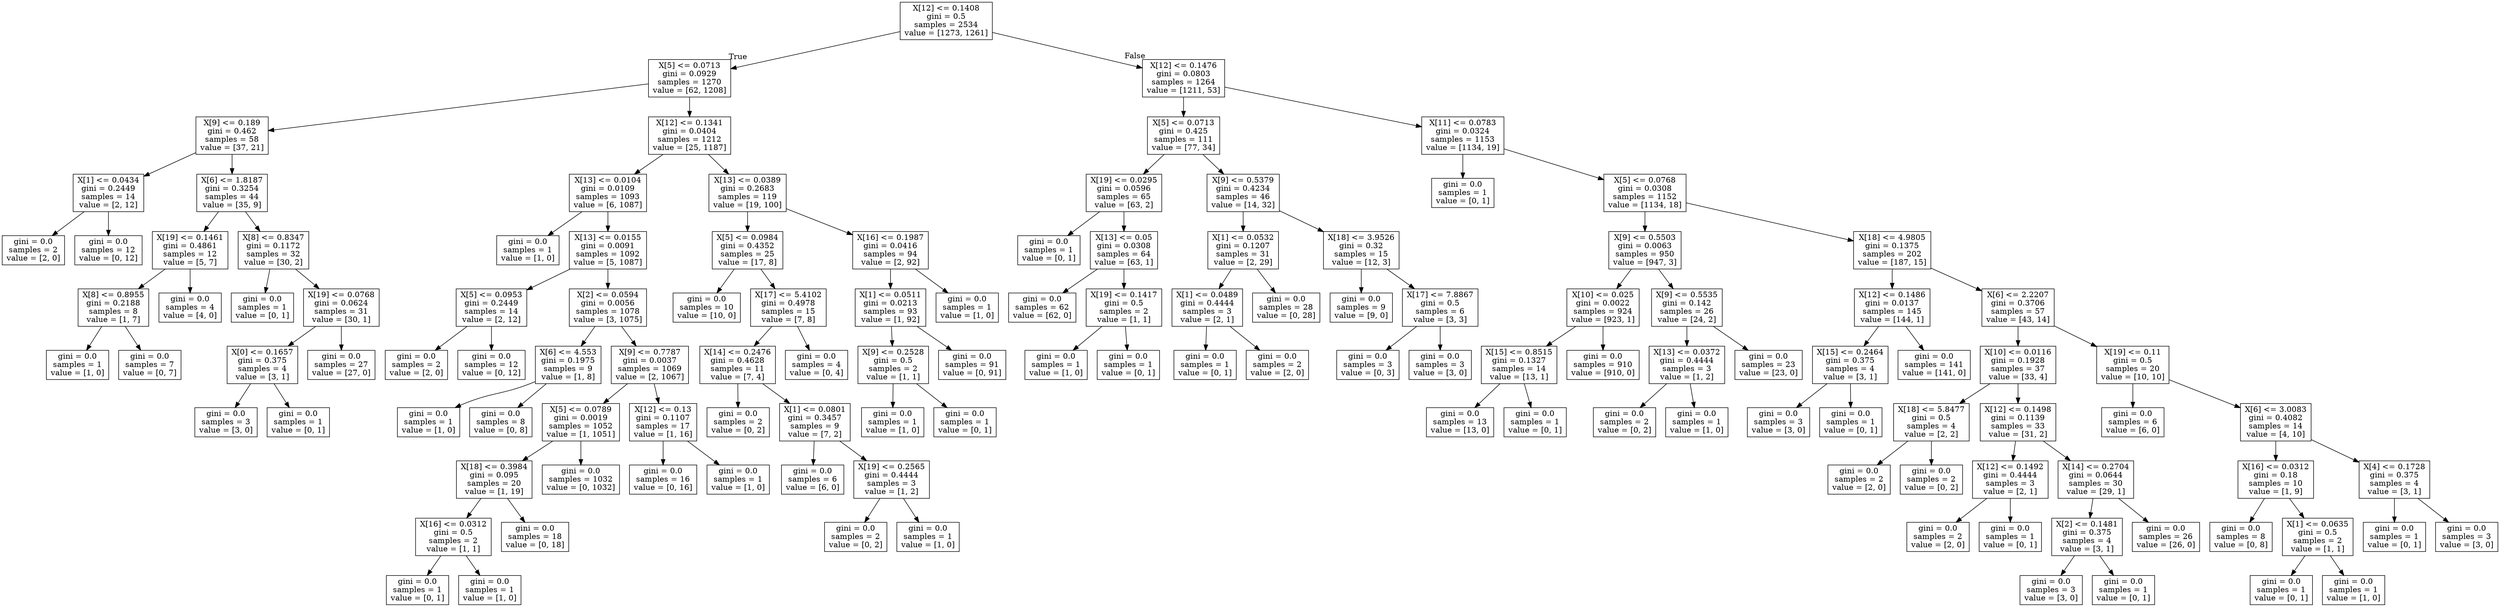 digraph Tree {
node [shape=box] ;
0 [label="X[12] <= 0.1408\ngini = 0.5\nsamples = 2534\nvalue = [1273, 1261]"] ;
1 [label="X[5] <= 0.0713\ngini = 0.0929\nsamples = 1270\nvalue = [62, 1208]"] ;
0 -> 1 [labeldistance=2.5, labelangle=45, headlabel="True"] ;
2 [label="X[9] <= 0.189\ngini = 0.462\nsamples = 58\nvalue = [37, 21]"] ;
1 -> 2 ;
3 [label="X[1] <= 0.0434\ngini = 0.2449\nsamples = 14\nvalue = [2, 12]"] ;
2 -> 3 ;
4 [label="gini = 0.0\nsamples = 2\nvalue = [2, 0]"] ;
3 -> 4 ;
5 [label="gini = 0.0\nsamples = 12\nvalue = [0, 12]"] ;
3 -> 5 ;
6 [label="X[6] <= 1.8187\ngini = 0.3254\nsamples = 44\nvalue = [35, 9]"] ;
2 -> 6 ;
7 [label="X[19] <= 0.1461\ngini = 0.4861\nsamples = 12\nvalue = [5, 7]"] ;
6 -> 7 ;
8 [label="X[8] <= 0.8955\ngini = 0.2188\nsamples = 8\nvalue = [1, 7]"] ;
7 -> 8 ;
9 [label="gini = 0.0\nsamples = 1\nvalue = [1, 0]"] ;
8 -> 9 ;
10 [label="gini = 0.0\nsamples = 7\nvalue = [0, 7]"] ;
8 -> 10 ;
11 [label="gini = 0.0\nsamples = 4\nvalue = [4, 0]"] ;
7 -> 11 ;
12 [label="X[8] <= 0.8347\ngini = 0.1172\nsamples = 32\nvalue = [30, 2]"] ;
6 -> 12 ;
13 [label="gini = 0.0\nsamples = 1\nvalue = [0, 1]"] ;
12 -> 13 ;
14 [label="X[19] <= 0.0768\ngini = 0.0624\nsamples = 31\nvalue = [30, 1]"] ;
12 -> 14 ;
15 [label="X[0] <= 0.1657\ngini = 0.375\nsamples = 4\nvalue = [3, 1]"] ;
14 -> 15 ;
16 [label="gini = 0.0\nsamples = 3\nvalue = [3, 0]"] ;
15 -> 16 ;
17 [label="gini = 0.0\nsamples = 1\nvalue = [0, 1]"] ;
15 -> 17 ;
18 [label="gini = 0.0\nsamples = 27\nvalue = [27, 0]"] ;
14 -> 18 ;
19 [label="X[12] <= 0.1341\ngini = 0.0404\nsamples = 1212\nvalue = [25, 1187]"] ;
1 -> 19 ;
20 [label="X[13] <= 0.0104\ngini = 0.0109\nsamples = 1093\nvalue = [6, 1087]"] ;
19 -> 20 ;
21 [label="gini = 0.0\nsamples = 1\nvalue = [1, 0]"] ;
20 -> 21 ;
22 [label="X[13] <= 0.0155\ngini = 0.0091\nsamples = 1092\nvalue = [5, 1087]"] ;
20 -> 22 ;
23 [label="X[5] <= 0.0953\ngini = 0.2449\nsamples = 14\nvalue = [2, 12]"] ;
22 -> 23 ;
24 [label="gini = 0.0\nsamples = 2\nvalue = [2, 0]"] ;
23 -> 24 ;
25 [label="gini = 0.0\nsamples = 12\nvalue = [0, 12]"] ;
23 -> 25 ;
26 [label="X[2] <= 0.0594\ngini = 0.0056\nsamples = 1078\nvalue = [3, 1075]"] ;
22 -> 26 ;
27 [label="X[6] <= 4.553\ngini = 0.1975\nsamples = 9\nvalue = [1, 8]"] ;
26 -> 27 ;
28 [label="gini = 0.0\nsamples = 1\nvalue = [1, 0]"] ;
27 -> 28 ;
29 [label="gini = 0.0\nsamples = 8\nvalue = [0, 8]"] ;
27 -> 29 ;
30 [label="X[9] <= 0.7787\ngini = 0.0037\nsamples = 1069\nvalue = [2, 1067]"] ;
26 -> 30 ;
31 [label="X[5] <= 0.0789\ngini = 0.0019\nsamples = 1052\nvalue = [1, 1051]"] ;
30 -> 31 ;
32 [label="X[18] <= 0.3984\ngini = 0.095\nsamples = 20\nvalue = [1, 19]"] ;
31 -> 32 ;
33 [label="X[16] <= 0.0312\ngini = 0.5\nsamples = 2\nvalue = [1, 1]"] ;
32 -> 33 ;
34 [label="gini = 0.0\nsamples = 1\nvalue = [0, 1]"] ;
33 -> 34 ;
35 [label="gini = 0.0\nsamples = 1\nvalue = [1, 0]"] ;
33 -> 35 ;
36 [label="gini = 0.0\nsamples = 18\nvalue = [0, 18]"] ;
32 -> 36 ;
37 [label="gini = 0.0\nsamples = 1032\nvalue = [0, 1032]"] ;
31 -> 37 ;
38 [label="X[12] <= 0.13\ngini = 0.1107\nsamples = 17\nvalue = [1, 16]"] ;
30 -> 38 ;
39 [label="gini = 0.0\nsamples = 16\nvalue = [0, 16]"] ;
38 -> 39 ;
40 [label="gini = 0.0\nsamples = 1\nvalue = [1, 0]"] ;
38 -> 40 ;
41 [label="X[13] <= 0.0389\ngini = 0.2683\nsamples = 119\nvalue = [19, 100]"] ;
19 -> 41 ;
42 [label="X[5] <= 0.0984\ngini = 0.4352\nsamples = 25\nvalue = [17, 8]"] ;
41 -> 42 ;
43 [label="gini = 0.0\nsamples = 10\nvalue = [10, 0]"] ;
42 -> 43 ;
44 [label="X[17] <= 5.4102\ngini = 0.4978\nsamples = 15\nvalue = [7, 8]"] ;
42 -> 44 ;
45 [label="X[14] <= 0.2476\ngini = 0.4628\nsamples = 11\nvalue = [7, 4]"] ;
44 -> 45 ;
46 [label="gini = 0.0\nsamples = 2\nvalue = [0, 2]"] ;
45 -> 46 ;
47 [label="X[1] <= 0.0801\ngini = 0.3457\nsamples = 9\nvalue = [7, 2]"] ;
45 -> 47 ;
48 [label="gini = 0.0\nsamples = 6\nvalue = [6, 0]"] ;
47 -> 48 ;
49 [label="X[19] <= 0.2565\ngini = 0.4444\nsamples = 3\nvalue = [1, 2]"] ;
47 -> 49 ;
50 [label="gini = 0.0\nsamples = 2\nvalue = [0, 2]"] ;
49 -> 50 ;
51 [label="gini = 0.0\nsamples = 1\nvalue = [1, 0]"] ;
49 -> 51 ;
52 [label="gini = 0.0\nsamples = 4\nvalue = [0, 4]"] ;
44 -> 52 ;
53 [label="X[16] <= 0.1987\ngini = 0.0416\nsamples = 94\nvalue = [2, 92]"] ;
41 -> 53 ;
54 [label="X[1] <= 0.0511\ngini = 0.0213\nsamples = 93\nvalue = [1, 92]"] ;
53 -> 54 ;
55 [label="X[9] <= 0.2528\ngini = 0.5\nsamples = 2\nvalue = [1, 1]"] ;
54 -> 55 ;
56 [label="gini = 0.0\nsamples = 1\nvalue = [1, 0]"] ;
55 -> 56 ;
57 [label="gini = 0.0\nsamples = 1\nvalue = [0, 1]"] ;
55 -> 57 ;
58 [label="gini = 0.0\nsamples = 91\nvalue = [0, 91]"] ;
54 -> 58 ;
59 [label="gini = 0.0\nsamples = 1\nvalue = [1, 0]"] ;
53 -> 59 ;
60 [label="X[12] <= 0.1476\ngini = 0.0803\nsamples = 1264\nvalue = [1211, 53]"] ;
0 -> 60 [labeldistance=2.5, labelangle=-45, headlabel="False"] ;
61 [label="X[5] <= 0.0713\ngini = 0.425\nsamples = 111\nvalue = [77, 34]"] ;
60 -> 61 ;
62 [label="X[19] <= 0.0295\ngini = 0.0596\nsamples = 65\nvalue = [63, 2]"] ;
61 -> 62 ;
63 [label="gini = 0.0\nsamples = 1\nvalue = [0, 1]"] ;
62 -> 63 ;
64 [label="X[13] <= 0.05\ngini = 0.0308\nsamples = 64\nvalue = [63, 1]"] ;
62 -> 64 ;
65 [label="gini = 0.0\nsamples = 62\nvalue = [62, 0]"] ;
64 -> 65 ;
66 [label="X[19] <= 0.1417\ngini = 0.5\nsamples = 2\nvalue = [1, 1]"] ;
64 -> 66 ;
67 [label="gini = 0.0\nsamples = 1\nvalue = [1, 0]"] ;
66 -> 67 ;
68 [label="gini = 0.0\nsamples = 1\nvalue = [0, 1]"] ;
66 -> 68 ;
69 [label="X[9] <= 0.5379\ngini = 0.4234\nsamples = 46\nvalue = [14, 32]"] ;
61 -> 69 ;
70 [label="X[1] <= 0.0532\ngini = 0.1207\nsamples = 31\nvalue = [2, 29]"] ;
69 -> 70 ;
71 [label="X[1] <= 0.0489\ngini = 0.4444\nsamples = 3\nvalue = [2, 1]"] ;
70 -> 71 ;
72 [label="gini = 0.0\nsamples = 1\nvalue = [0, 1]"] ;
71 -> 72 ;
73 [label="gini = 0.0\nsamples = 2\nvalue = [2, 0]"] ;
71 -> 73 ;
74 [label="gini = 0.0\nsamples = 28\nvalue = [0, 28]"] ;
70 -> 74 ;
75 [label="X[18] <= 3.9526\ngini = 0.32\nsamples = 15\nvalue = [12, 3]"] ;
69 -> 75 ;
76 [label="gini = 0.0\nsamples = 9\nvalue = [9, 0]"] ;
75 -> 76 ;
77 [label="X[17] <= 7.8867\ngini = 0.5\nsamples = 6\nvalue = [3, 3]"] ;
75 -> 77 ;
78 [label="gini = 0.0\nsamples = 3\nvalue = [0, 3]"] ;
77 -> 78 ;
79 [label="gini = 0.0\nsamples = 3\nvalue = [3, 0]"] ;
77 -> 79 ;
80 [label="X[11] <= 0.0783\ngini = 0.0324\nsamples = 1153\nvalue = [1134, 19]"] ;
60 -> 80 ;
81 [label="gini = 0.0\nsamples = 1\nvalue = [0, 1]"] ;
80 -> 81 ;
82 [label="X[5] <= 0.0768\ngini = 0.0308\nsamples = 1152\nvalue = [1134, 18]"] ;
80 -> 82 ;
83 [label="X[9] <= 0.5503\ngini = 0.0063\nsamples = 950\nvalue = [947, 3]"] ;
82 -> 83 ;
84 [label="X[10] <= 0.025\ngini = 0.0022\nsamples = 924\nvalue = [923, 1]"] ;
83 -> 84 ;
85 [label="X[15] <= 0.8515\ngini = 0.1327\nsamples = 14\nvalue = [13, 1]"] ;
84 -> 85 ;
86 [label="gini = 0.0\nsamples = 13\nvalue = [13, 0]"] ;
85 -> 86 ;
87 [label="gini = 0.0\nsamples = 1\nvalue = [0, 1]"] ;
85 -> 87 ;
88 [label="gini = 0.0\nsamples = 910\nvalue = [910, 0]"] ;
84 -> 88 ;
89 [label="X[9] <= 0.5535\ngini = 0.142\nsamples = 26\nvalue = [24, 2]"] ;
83 -> 89 ;
90 [label="X[13] <= 0.0372\ngini = 0.4444\nsamples = 3\nvalue = [1, 2]"] ;
89 -> 90 ;
91 [label="gini = 0.0\nsamples = 2\nvalue = [0, 2]"] ;
90 -> 91 ;
92 [label="gini = 0.0\nsamples = 1\nvalue = [1, 0]"] ;
90 -> 92 ;
93 [label="gini = 0.0\nsamples = 23\nvalue = [23, 0]"] ;
89 -> 93 ;
94 [label="X[18] <= 4.9805\ngini = 0.1375\nsamples = 202\nvalue = [187, 15]"] ;
82 -> 94 ;
95 [label="X[12] <= 0.1486\ngini = 0.0137\nsamples = 145\nvalue = [144, 1]"] ;
94 -> 95 ;
96 [label="X[15] <= 0.2464\ngini = 0.375\nsamples = 4\nvalue = [3, 1]"] ;
95 -> 96 ;
97 [label="gini = 0.0\nsamples = 3\nvalue = [3, 0]"] ;
96 -> 97 ;
98 [label="gini = 0.0\nsamples = 1\nvalue = [0, 1]"] ;
96 -> 98 ;
99 [label="gini = 0.0\nsamples = 141\nvalue = [141, 0]"] ;
95 -> 99 ;
100 [label="X[6] <= 2.2207\ngini = 0.3706\nsamples = 57\nvalue = [43, 14]"] ;
94 -> 100 ;
101 [label="X[10] <= 0.0116\ngini = 0.1928\nsamples = 37\nvalue = [33, 4]"] ;
100 -> 101 ;
102 [label="X[18] <= 5.8477\ngini = 0.5\nsamples = 4\nvalue = [2, 2]"] ;
101 -> 102 ;
103 [label="gini = 0.0\nsamples = 2\nvalue = [2, 0]"] ;
102 -> 103 ;
104 [label="gini = 0.0\nsamples = 2\nvalue = [0, 2]"] ;
102 -> 104 ;
105 [label="X[12] <= 0.1498\ngini = 0.1139\nsamples = 33\nvalue = [31, 2]"] ;
101 -> 105 ;
106 [label="X[12] <= 0.1492\ngini = 0.4444\nsamples = 3\nvalue = [2, 1]"] ;
105 -> 106 ;
107 [label="gini = 0.0\nsamples = 2\nvalue = [2, 0]"] ;
106 -> 107 ;
108 [label="gini = 0.0\nsamples = 1\nvalue = [0, 1]"] ;
106 -> 108 ;
109 [label="X[14] <= 0.2704\ngini = 0.0644\nsamples = 30\nvalue = [29, 1]"] ;
105 -> 109 ;
110 [label="X[2] <= 0.1481\ngini = 0.375\nsamples = 4\nvalue = [3, 1]"] ;
109 -> 110 ;
111 [label="gini = 0.0\nsamples = 3\nvalue = [3, 0]"] ;
110 -> 111 ;
112 [label="gini = 0.0\nsamples = 1\nvalue = [0, 1]"] ;
110 -> 112 ;
113 [label="gini = 0.0\nsamples = 26\nvalue = [26, 0]"] ;
109 -> 113 ;
114 [label="X[19] <= 0.11\ngini = 0.5\nsamples = 20\nvalue = [10, 10]"] ;
100 -> 114 ;
115 [label="gini = 0.0\nsamples = 6\nvalue = [6, 0]"] ;
114 -> 115 ;
116 [label="X[6] <= 3.0083\ngini = 0.4082\nsamples = 14\nvalue = [4, 10]"] ;
114 -> 116 ;
117 [label="X[16] <= 0.0312\ngini = 0.18\nsamples = 10\nvalue = [1, 9]"] ;
116 -> 117 ;
118 [label="gini = 0.0\nsamples = 8\nvalue = [0, 8]"] ;
117 -> 118 ;
119 [label="X[1] <= 0.0635\ngini = 0.5\nsamples = 2\nvalue = [1, 1]"] ;
117 -> 119 ;
120 [label="gini = 0.0\nsamples = 1\nvalue = [0, 1]"] ;
119 -> 120 ;
121 [label="gini = 0.0\nsamples = 1\nvalue = [1, 0]"] ;
119 -> 121 ;
122 [label="X[4] <= 0.1728\ngini = 0.375\nsamples = 4\nvalue = [3, 1]"] ;
116 -> 122 ;
123 [label="gini = 0.0\nsamples = 1\nvalue = [0, 1]"] ;
122 -> 123 ;
124 [label="gini = 0.0\nsamples = 3\nvalue = [3, 0]"] ;
122 -> 124 ;
}